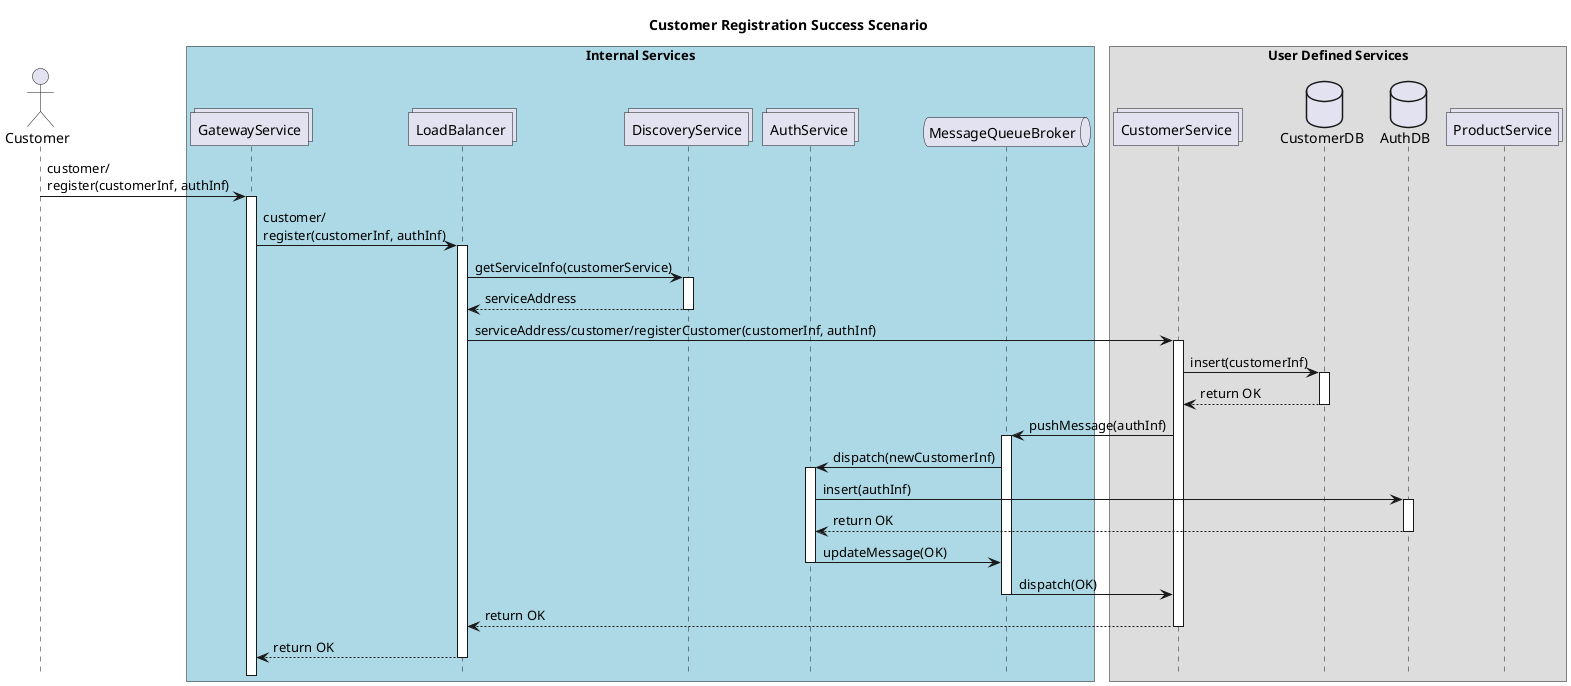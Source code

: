 @startuml CustomerRegistrationScenario
!pragma teoz true

title "Customer Registration Success Scenario"

hide footbox
actor Customer


box "Internal Services" #LightBlue
collections GatewayService
collections LoadBalancer
collections DiscoveryService
collections AuthService
queue MessageQueueBroker
end box

box "User Defined Services"
collections CustomerService
database CustomerDB
database AuthDB
collections ProductService
end box

Customer -> GatewayService ++ : customer/\nregister(customerInf, authInf)
GatewayService -> LoadBalancer ++ : customer/\nregister(customerInf, authInf)
LoadBalancer -> DiscoveryService ++ : getServiceInfo(customerService)
return serviceAddress 
LoadBalancer -> CustomerService ++ : serviceAddress/customer/registerCustomer(customerInf, authInf)
CustomerService -> CustomerDB ++: insert(customerInf)
return return OK 
CustomerService -> MessageQueueBroker ++ : pushMessage(authInf)
MessageQueueBroker -> AuthService ++ : dispatch(newCustomerInf)
AuthService -> AuthDB ++ : insert(authInf)
return return OK 
AuthService -> MessageQueueBroker -- : updateMessage(OK)
MessageQueueBroker -> CustomerService -- : dispatch(OK)
return return OK 
return return OK 

@enduml